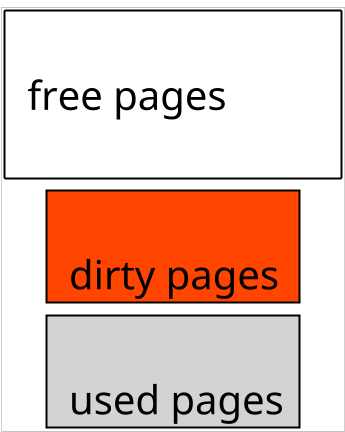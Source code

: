 @startuml
scale 1/5
skinparam ComponentStyle rectangle
skinparam Component {
    FontSize 200
    BackgroundColor tansparent
    BorderThickness 10
    BorderColor black
}

skinparam Note {
    FontSize 200
    BackgroundColor transparent
    BorderColor transparent
}

skinparam Card {
    FontSize 200
    BackgroundColor transparent
    BorderColor transparent
}

rectangle {
    component "\n  free pages\t\t\n" as c1
    component "\n  dirty pages\t" as c2 #OrangeRed
    component "\n  used pages\t" as c3 #LightGrey

    c1-down[hidden]-c2
    c2-down[hidden]-c3
}

@enduml